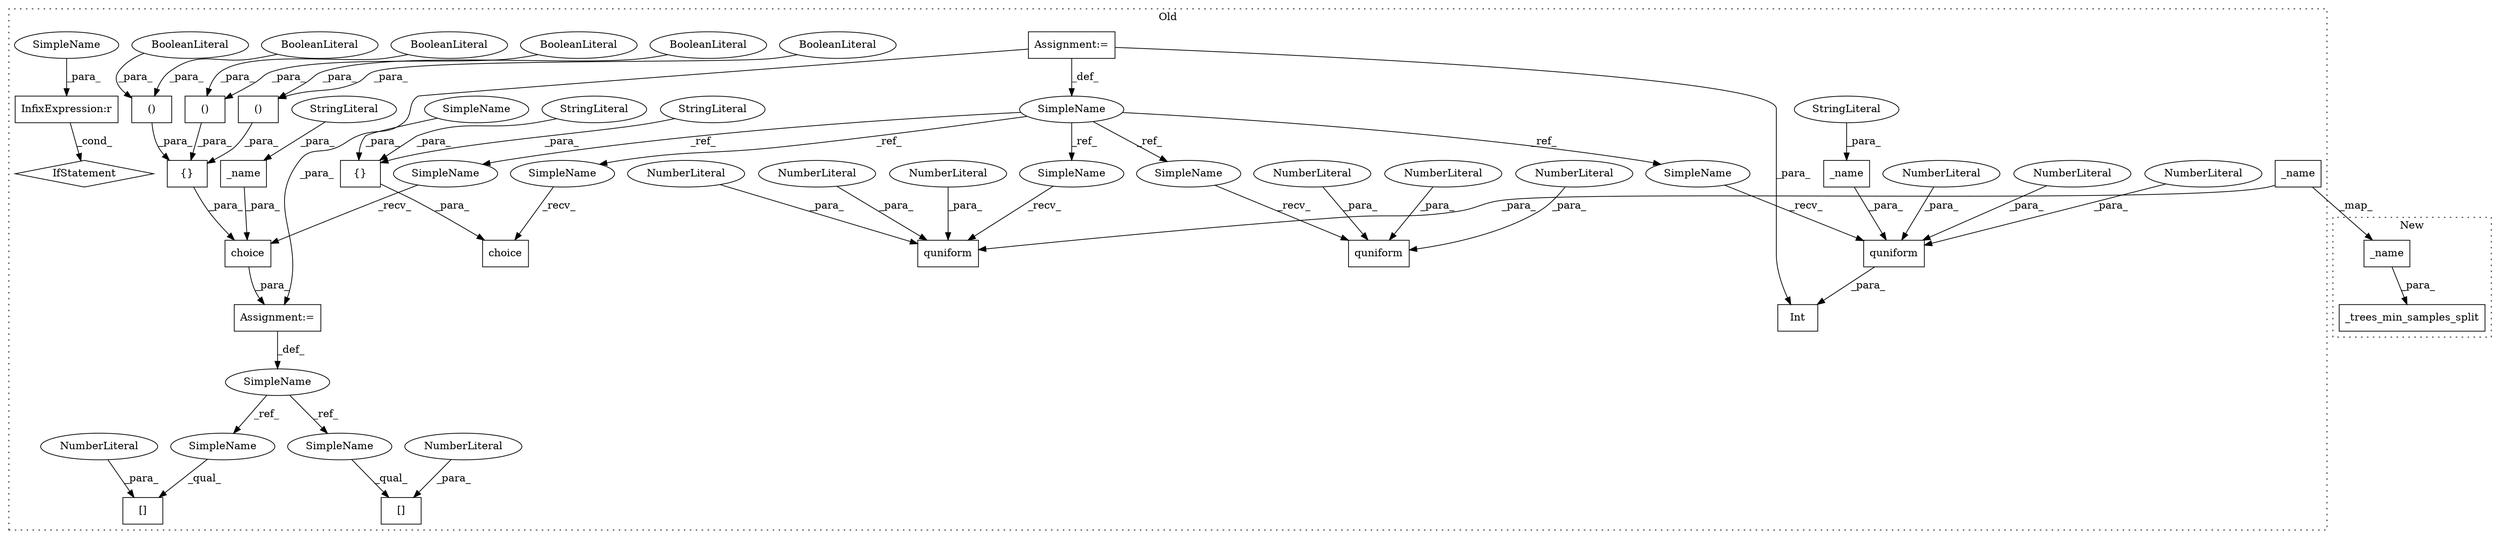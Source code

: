 digraph G {
subgraph cluster0 {
1 [label="choice" a="32" s="21460,21587" l="7,1" shape="box"];
3 [label="()" a="106" s="21505" l="21" shape="box"];
4 [label="[]" a="2" s="22105,22120" l="14,1" shape="box"];
5 [label="()" a="106" s="21533" l="22" shape="box"];
6 [label="{}" a="4" s="21499,21585" l="6,2" shape="box"];
7 [label="()" a="106" s="21562" l="23" shape="box"];
8 [label="NumberLiteral" a="34" s="22119" l="1" shape="ellipse"];
9 [label="[]" a="2" s="22158,22173" l="14,1" shape="box"];
10 [label="NumberLiteral" a="34" s="22172" l="1" shape="ellipse"];
11 [label="SimpleName" a="42" s="21261" l="2" shape="ellipse"];
12 [label="choice" a="32" s="21799,21860" l="7,1" shape="box"];
13 [label="{}" a="4" s="21840,21859" l="1,1" shape="box"];
14 [label="_name" a="32" s="21467,21488" l="6,1" shape="box"];
15 [label="BooleanLiteral" a="9" s="21562" l="5" shape="ellipse"];
16 [label="BooleanLiteral" a="9" s="21522" l="4" shape="ellipse"];
17 [label="BooleanLiteral" a="9" s="21505" l="4" shape="ellipse"];
18 [label="BooleanLiteral" a="9" s="21533" l="4" shape="ellipse"];
19 [label="BooleanLiteral" a="9" s="21550" l="5" shape="ellipse"];
20 [label="BooleanLiteral" a="9" s="21580" l="5" shape="ellipse"];
21 [label="quniform" a="32" s="21672,21709" l="9,1" shape="box"];
22 [label="NumberLiteral" a="34" s="21708" l="1" shape="ellipse"];
23 [label="NumberLiteral" a="34" s="21703" l="1" shape="ellipse"];
24 [label="NumberLiteral" a="34" s="21705" l="2" shape="ellipse"];
25 [label="quniform" a="32" s="22020,22060" l="9,1" shape="box"];
26 [label="NumberLiteral" a="34" s="22055" l="1" shape="ellipse"];
27 [label="NumberLiteral" a="34" s="22057" l="1" shape="ellipse"];
28 [label="NumberLiteral" a="34" s="22059" l="1" shape="ellipse"];
29 [label="_name" a="32" s="21681,21701" l="6,1" shape="box"];
30 [label="quniform" a="32" s="21922,21964" l="9,1" shape="box"];
31 [label="NumberLiteral" a="34" s="21960" l="2" shape="ellipse"];
32 [label="NumberLiteral" a="34" s="21963" l="1" shape="ellipse"];
33 [label="NumberLiteral" a="34" s="21958" l="1" shape="ellipse"];
34 [label="SimpleName" a="42" s="21443" l="13" shape="ellipse"];
35 [label="StringLiteral" a="45" s="21473" l="15" shape="ellipse"];
36 [label="Assignment:=" a="7" s="21456" l="1" shape="box"];
37 [label="StringLiteral" a="45" s="21848" l="6" shape="ellipse"];
38 [label="StringLiteral" a="45" s="21687" l="14" shape="ellipse"];
39 [label="StringLiteral" a="45" s="21841" l="6" shape="ellipse"];
40 [label="Assignment:=" a="7" s="21261" l="2" shape="box"];
41 [label="Int" a="32" s="21665,21710" l="4,1" shape="box"];
42 [label="InfixExpression:r" a="27" s="21739" l="4" shape="box"];
43 [label="IfStatement" a="25" s="21748" l="3" shape="diamond"];
45 [label="_name" a="32" s="21931,21956" l="6,1" shape="box"];
46 [label="SimpleName" a="42" s="21855" l="4" shape="ellipse"];
47 [label="SimpleName" a="42" s="21743" l="4" shape="ellipse"];
48 [label="SimpleName" a="42" s="22158" l="13" shape="ellipse"];
49 [label="SimpleName" a="42" s="22105" l="13" shape="ellipse"];
50 [label="SimpleName" a="42" s="21796" l="2" shape="ellipse"];
51 [label="SimpleName" a="42" s="22017" l="2" shape="ellipse"];
52 [label="SimpleName" a="42" s="21669" l="2" shape="ellipse"];
53 [label="SimpleName" a="42" s="21457" l="2" shape="ellipse"];
54 [label="SimpleName" a="42" s="21919" l="2" shape="ellipse"];
label = "Old";
style="dotted";
}
subgraph cluster1 {
2 [label="_trees_min_samples_split" a="32" s="22670,22721" l="25,1" shape="box"];
44 [label="_name" a="32" s="22695,22720" l="6,1" shape="box"];
label = "New";
style="dotted";
}
1 -> 36 [label="_para_"];
3 -> 6 [label="_para_"];
5 -> 6 [label="_para_"];
6 -> 1 [label="_para_"];
7 -> 6 [label="_para_"];
8 -> 4 [label="_para_"];
10 -> 9 [label="_para_"];
11 -> 52 [label="_ref_"];
11 -> 53 [label="_ref_"];
11 -> 50 [label="_ref_"];
11 -> 51 [label="_ref_"];
11 -> 54 [label="_ref_"];
13 -> 12 [label="_para_"];
14 -> 1 [label="_para_"];
15 -> 7 [label="_para_"];
16 -> 3 [label="_para_"];
17 -> 3 [label="_para_"];
18 -> 5 [label="_para_"];
19 -> 5 [label="_para_"];
20 -> 7 [label="_para_"];
21 -> 41 [label="_para_"];
22 -> 21 [label="_para_"];
23 -> 21 [label="_para_"];
24 -> 21 [label="_para_"];
26 -> 25 [label="_para_"];
27 -> 25 [label="_para_"];
28 -> 25 [label="_para_"];
29 -> 21 [label="_para_"];
31 -> 30 [label="_para_"];
32 -> 30 [label="_para_"];
33 -> 30 [label="_para_"];
34 -> 48 [label="_ref_"];
34 -> 49 [label="_ref_"];
35 -> 14 [label="_para_"];
36 -> 34 [label="_def_"];
37 -> 13 [label="_para_"];
38 -> 29 [label="_para_"];
39 -> 13 [label="_para_"];
40 -> 41 [label="_para_"];
40 -> 11 [label="_def_"];
40 -> 36 [label="_para_"];
42 -> 43 [label="_cond_"];
44 -> 2 [label="_para_"];
45 -> 30 [label="_para_"];
45 -> 44 [label="_map_"];
46 -> 13 [label="_para_"];
47 -> 42 [label="_para_"];
48 -> 9 [label="_qual_"];
49 -> 4 [label="_qual_"];
50 -> 12 [label="_recv_"];
51 -> 25 [label="_recv_"];
52 -> 21 [label="_recv_"];
53 -> 1 [label="_recv_"];
54 -> 30 [label="_recv_"];
}